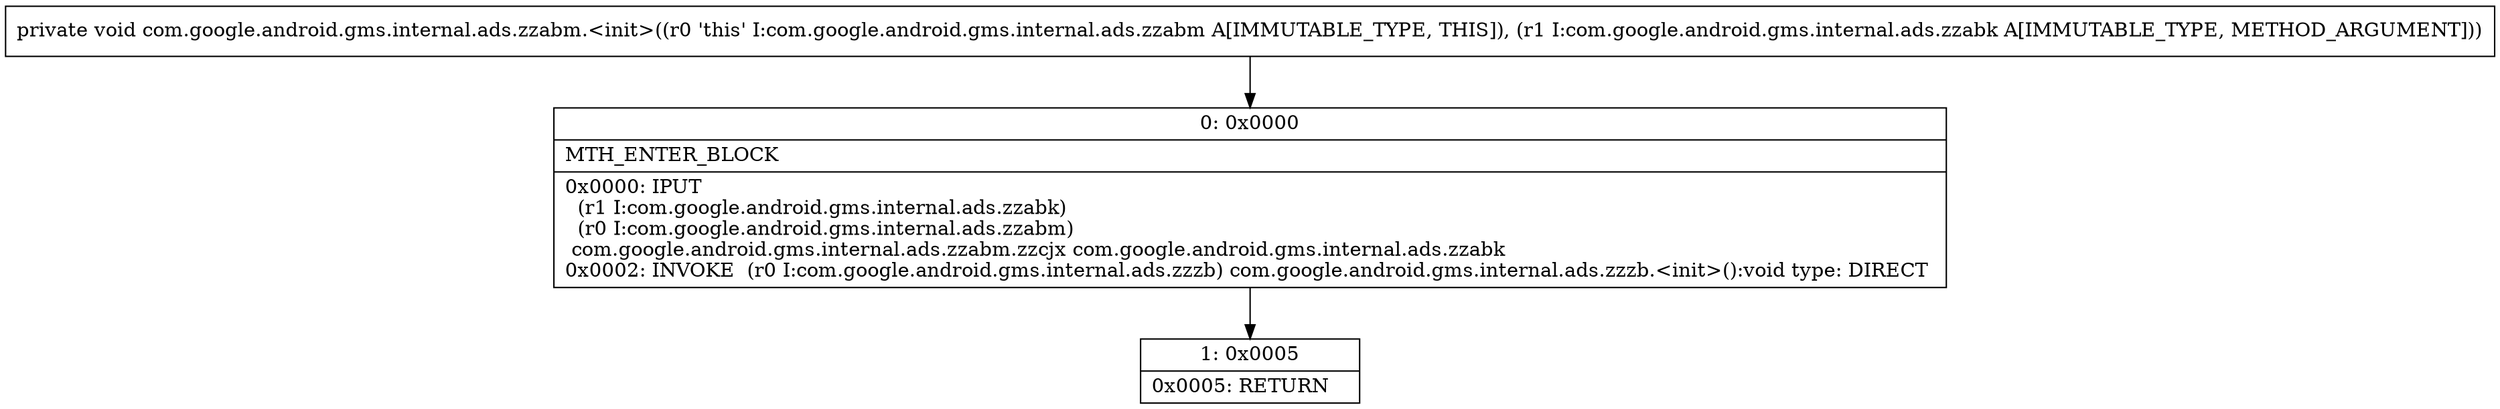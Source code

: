 digraph "CFG forcom.google.android.gms.internal.ads.zzabm.\<init\>(Lcom\/google\/android\/gms\/internal\/ads\/zzabk;)V" {
Node_0 [shape=record,label="{0\:\ 0x0000|MTH_ENTER_BLOCK\l|0x0000: IPUT  \l  (r1 I:com.google.android.gms.internal.ads.zzabk)\l  (r0 I:com.google.android.gms.internal.ads.zzabm)\l com.google.android.gms.internal.ads.zzabm.zzcjx com.google.android.gms.internal.ads.zzabk \l0x0002: INVOKE  (r0 I:com.google.android.gms.internal.ads.zzzb) com.google.android.gms.internal.ads.zzzb.\<init\>():void type: DIRECT \l}"];
Node_1 [shape=record,label="{1\:\ 0x0005|0x0005: RETURN   \l}"];
MethodNode[shape=record,label="{private void com.google.android.gms.internal.ads.zzabm.\<init\>((r0 'this' I:com.google.android.gms.internal.ads.zzabm A[IMMUTABLE_TYPE, THIS]), (r1 I:com.google.android.gms.internal.ads.zzabk A[IMMUTABLE_TYPE, METHOD_ARGUMENT])) }"];
MethodNode -> Node_0;
Node_0 -> Node_1;
}


